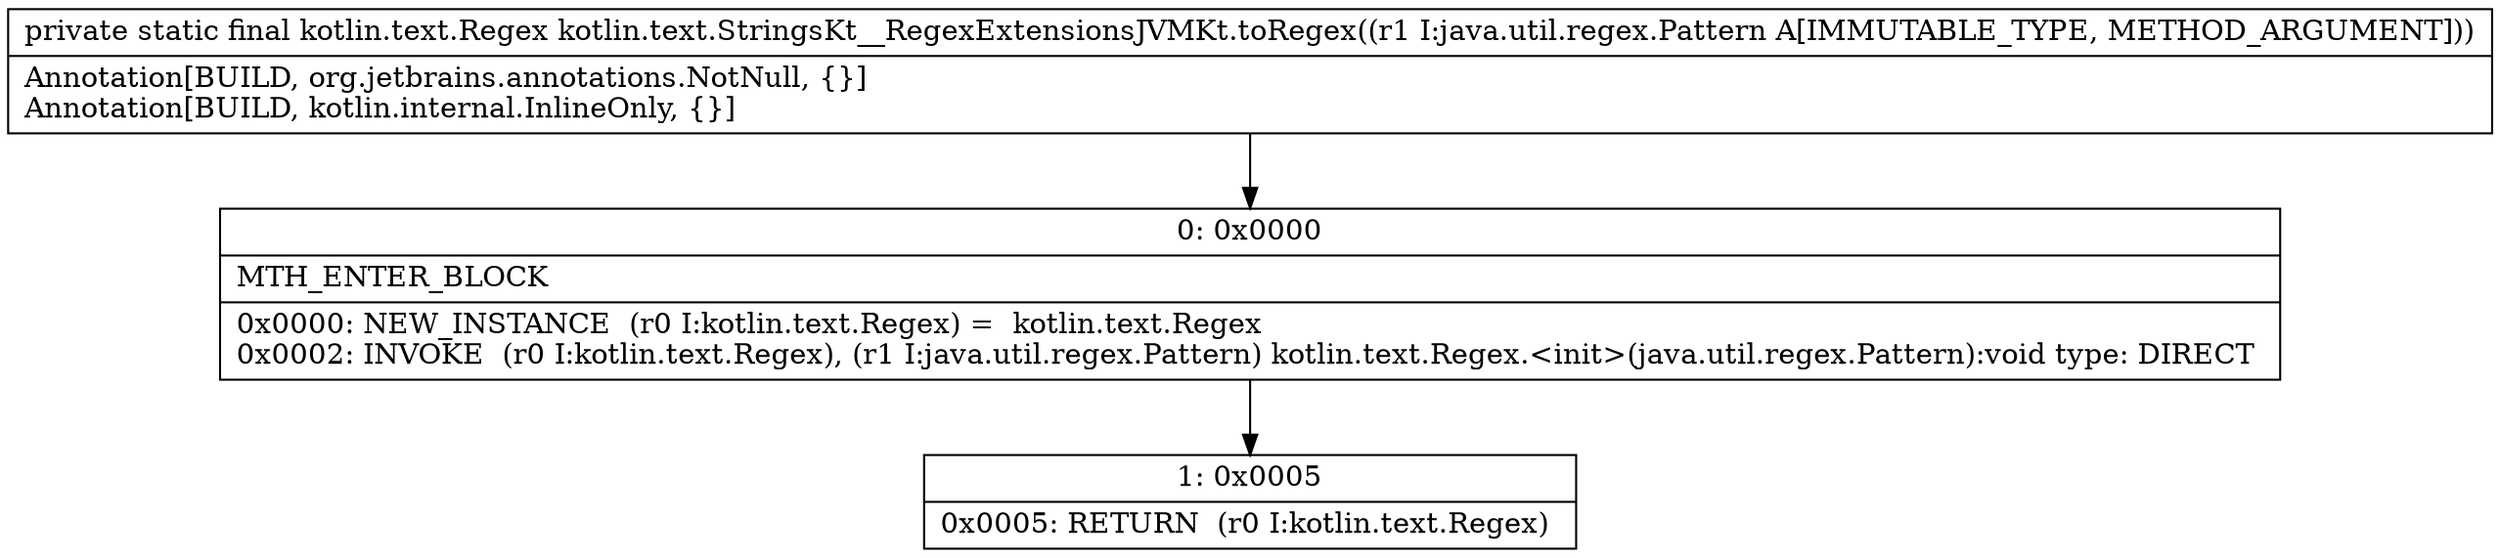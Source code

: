 digraph "CFG forkotlin.text.StringsKt__RegexExtensionsJVMKt.toRegex(Ljava\/util\/regex\/Pattern;)Lkotlin\/text\/Regex;" {
Node_0 [shape=record,label="{0\:\ 0x0000|MTH_ENTER_BLOCK\l|0x0000: NEW_INSTANCE  (r0 I:kotlin.text.Regex) =  kotlin.text.Regex \l0x0002: INVOKE  (r0 I:kotlin.text.Regex), (r1 I:java.util.regex.Pattern) kotlin.text.Regex.\<init\>(java.util.regex.Pattern):void type: DIRECT \l}"];
Node_1 [shape=record,label="{1\:\ 0x0005|0x0005: RETURN  (r0 I:kotlin.text.Regex) \l}"];
MethodNode[shape=record,label="{private static final kotlin.text.Regex kotlin.text.StringsKt__RegexExtensionsJVMKt.toRegex((r1 I:java.util.regex.Pattern A[IMMUTABLE_TYPE, METHOD_ARGUMENT]))  | Annotation[BUILD, org.jetbrains.annotations.NotNull, \{\}]\lAnnotation[BUILD, kotlin.internal.InlineOnly, \{\}]\l}"];
MethodNode -> Node_0;
Node_0 -> Node_1;
}

